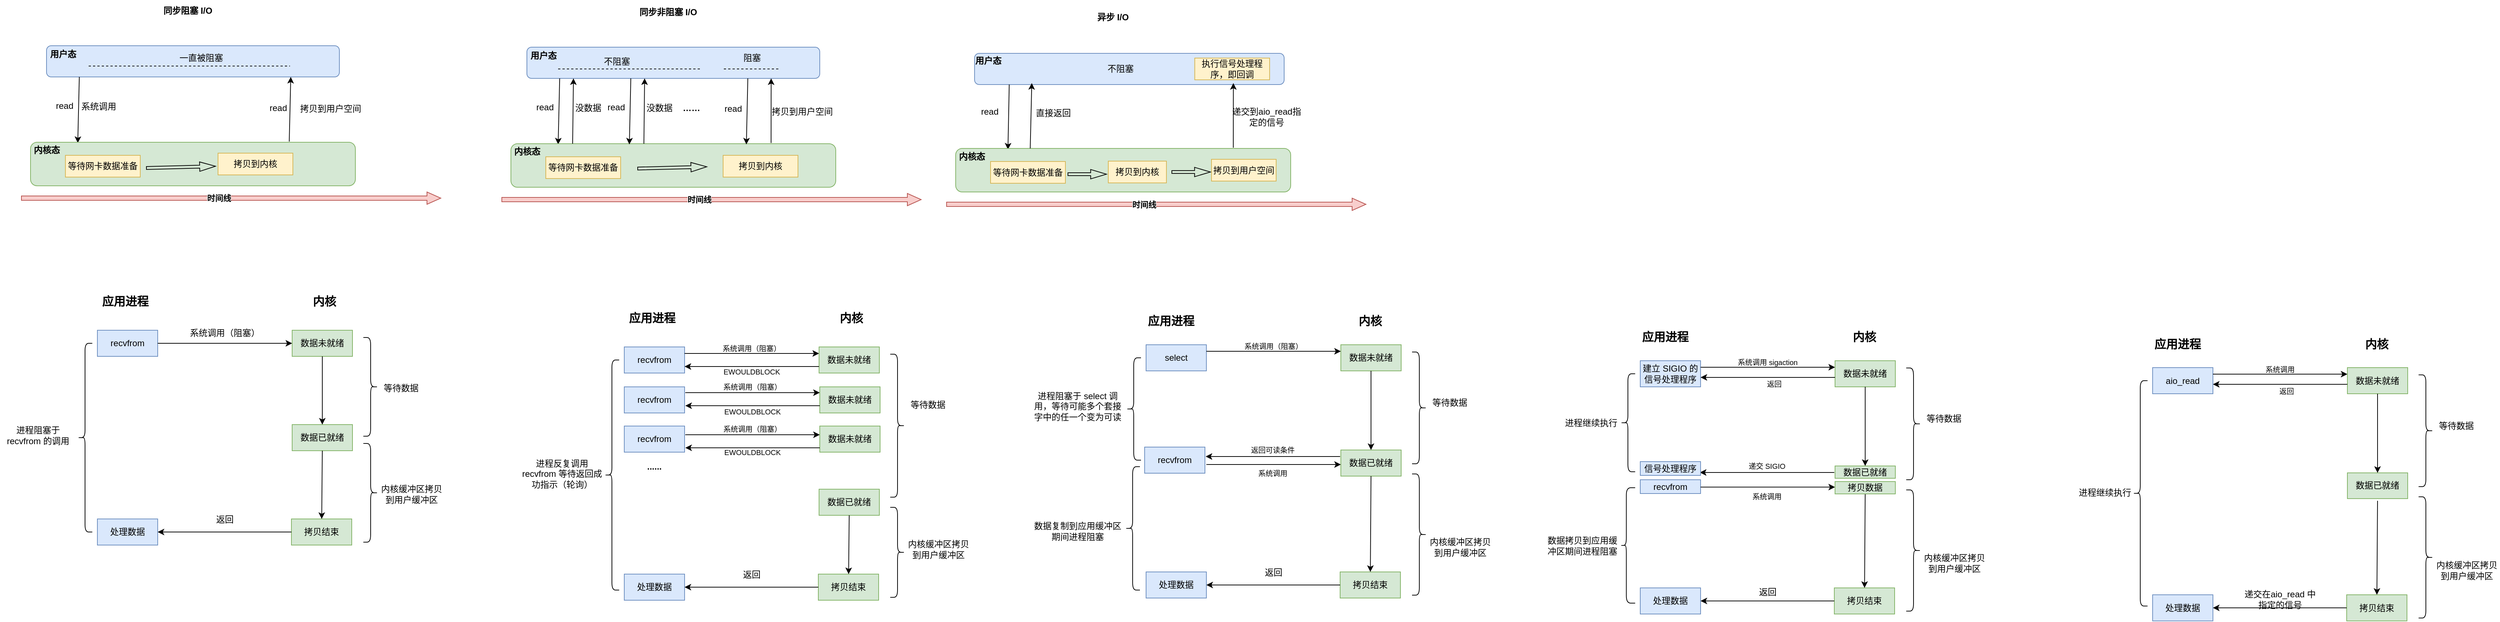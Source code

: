 <mxfile version="24.8.0">
  <diagram name="第 1 页" id="OZUKKnB7VEKPYYp7jGaH">
    <mxGraphModel dx="1195" dy="627" grid="0" gridSize="10" guides="1" tooltips="1" connect="1" arrows="1" fold="1" page="1" pageScale="1" pageWidth="500000" pageHeight="400000" math="0" shadow="0">
      <root>
        <mxCell id="0" />
        <mxCell id="1" parent="0" />
        <mxCell id="iHCsMBI7rGnUkdtqpjt5-3" value="" style="rounded=1;whiteSpace=wrap;html=1;fillColor=#dae8fc;strokeColor=#6c8ebf;" parent="1" vertex="1">
          <mxGeometry x="120" y="218" width="403" height="43" as="geometry" />
        </mxCell>
        <mxCell id="iHCsMBI7rGnUkdtqpjt5-2" value="同步阻塞 I/O" style="text;html=1;align=center;verticalAlign=middle;whiteSpace=wrap;rounded=0;fontStyle=1" parent="1" vertex="1">
          <mxGeometry x="254" y="155" width="121" height="30" as="geometry" />
        </mxCell>
        <mxCell id="iHCsMBI7rGnUkdtqpjt5-4" value="用户态" style="text;html=1;align=center;verticalAlign=middle;whiteSpace=wrap;rounded=0;fontStyle=1" parent="1" vertex="1">
          <mxGeometry x="112" y="218" width="62" height="24" as="geometry" />
        </mxCell>
        <mxCell id="iHCsMBI7rGnUkdtqpjt5-5" value="" style="endArrow=none;dashed=1;html=1;rounded=0;fontStyle=1" parent="1" edge="1">
          <mxGeometry width="50" height="50" relative="1" as="geometry">
            <mxPoint x="178" y="246" as="sourcePoint" />
            <mxPoint x="455" y="246" as="targetPoint" />
          </mxGeometry>
        </mxCell>
        <mxCell id="iHCsMBI7rGnUkdtqpjt5-6" value="一直被阻塞" style="text;html=1;align=center;verticalAlign=middle;whiteSpace=wrap;rounded=0;" parent="1" vertex="1">
          <mxGeometry x="291" y="220" width="84" height="30" as="geometry" />
        </mxCell>
        <mxCell id="iHCsMBI7rGnUkdtqpjt5-7" value="" style="endArrow=classic;html=1;rounded=0;exitX=0.112;exitY=1;exitDx=0;exitDy=0;exitPerimeter=0;" parent="1" source="iHCsMBI7rGnUkdtqpjt5-3" edge="1">
          <mxGeometry width="50" height="50" relative="1" as="geometry">
            <mxPoint x="152" y="392" as="sourcePoint" />
            <mxPoint x="163" y="352" as="targetPoint" />
          </mxGeometry>
        </mxCell>
        <mxCell id="iHCsMBI7rGnUkdtqpjt5-8" value="" style="rounded=1;whiteSpace=wrap;html=1;fillColor=#d5e8d4;strokeColor=#82b366;" parent="1" vertex="1">
          <mxGeometry x="98" y="351" width="447" height="60" as="geometry" />
        </mxCell>
        <mxCell id="iHCsMBI7rGnUkdtqpjt5-9" value="内核态" style="text;html=1;align=center;verticalAlign=middle;whiteSpace=wrap;rounded=0;fontStyle=1" parent="1" vertex="1">
          <mxGeometry x="98" y="347" width="45" height="30" as="geometry" />
        </mxCell>
        <mxCell id="iHCsMBI7rGnUkdtqpjt5-10" value="" style="endArrow=classic;html=1;rounded=0;entryX=0.834;entryY=1;entryDx=0;entryDy=0;entryPerimeter=0;" parent="1" target="iHCsMBI7rGnUkdtqpjt5-3" edge="1">
          <mxGeometry width="50" height="50" relative="1" as="geometry">
            <mxPoint x="454" y="350" as="sourcePoint" />
            <mxPoint x="173" y="362" as="targetPoint" />
          </mxGeometry>
        </mxCell>
        <mxCell id="iHCsMBI7rGnUkdtqpjt5-11" value="read" style="text;html=1;align=center;verticalAlign=middle;whiteSpace=wrap;rounded=0;" parent="1" vertex="1">
          <mxGeometry x="127" y="289" width="36" height="23" as="geometry" />
        </mxCell>
        <mxCell id="iHCsMBI7rGnUkdtqpjt5-12" value="系统调用" style="text;html=1;align=center;verticalAlign=middle;whiteSpace=wrap;rounded=0;" parent="1" vertex="1">
          <mxGeometry x="165" y="292" width="54" height="20" as="geometry" />
        </mxCell>
        <mxCell id="iHCsMBI7rGnUkdtqpjt5-13" style="edgeStyle=orthogonalEdgeStyle;rounded=0;orthogonalLoop=1;jettySize=auto;html=1;exitX=0.5;exitY=1;exitDx=0;exitDy=0;" parent="1" source="iHCsMBI7rGnUkdtqpjt5-12" target="iHCsMBI7rGnUkdtqpjt5-12" edge="1">
          <mxGeometry relative="1" as="geometry" />
        </mxCell>
        <mxCell id="iHCsMBI7rGnUkdtqpjt5-14" value="等待网卡数据准备" style="rounded=0;whiteSpace=wrap;html=1;fillColor=#fff2cc;strokeColor=#d6b656;" parent="1" vertex="1">
          <mxGeometry x="146" y="369" width="103" height="30" as="geometry" />
        </mxCell>
        <mxCell id="iHCsMBI7rGnUkdtqpjt5-15" value="拷贝到内核" style="rounded=0;whiteSpace=wrap;html=1;fillColor=#fff2cc;strokeColor=#d6b656;" parent="1" vertex="1">
          <mxGeometry x="356" y="366" width="103" height="30" as="geometry" />
        </mxCell>
        <mxCell id="iHCsMBI7rGnUkdtqpjt5-16" value="" style="shape=flexArrow;endArrow=classic;html=1;rounded=0;width=4;endSize=6.92;endWidth=8;" parent="1" edge="1">
          <mxGeometry width="50" height="50" relative="1" as="geometry">
            <mxPoint x="257" y="386.5" as="sourcePoint" />
            <mxPoint x="353" y="384" as="targetPoint" />
          </mxGeometry>
        </mxCell>
        <mxCell id="iHCsMBI7rGnUkdtqpjt5-17" value="read" style="text;html=1;align=center;verticalAlign=middle;whiteSpace=wrap;rounded=0;" parent="1" vertex="1">
          <mxGeometry x="421" y="292" width="36" height="23" as="geometry" />
        </mxCell>
        <mxCell id="iHCsMBI7rGnUkdtqpjt5-18" value="拷贝到用户空间" style="text;html=1;align=center;verticalAlign=middle;whiteSpace=wrap;rounded=0;" parent="1" vertex="1">
          <mxGeometry x="459" y="295" width="104" height="20" as="geometry" />
        </mxCell>
        <mxCell id="iHCsMBI7rGnUkdtqpjt5-19" value="" style="shape=flexArrow;endArrow=classic;html=1;rounded=0;width=6;endSize=6;endWidth=10;fillColor=#f8cecc;strokeColor=#b85450;" parent="1" edge="1">
          <mxGeometry width="50" height="50" relative="1" as="geometry">
            <mxPoint x="85" y="428" as="sourcePoint" />
            <mxPoint x="663" y="428" as="targetPoint" />
          </mxGeometry>
        </mxCell>
        <mxCell id="iHCsMBI7rGnUkdtqpjt5-21" value="时间线" style="edgeLabel;html=1;align=center;verticalAlign=middle;resizable=0;points=[];fontStyle=1" parent="iHCsMBI7rGnUkdtqpjt5-19" vertex="1" connectable="0">
          <mxGeometry x="-0.059" relative="1" as="geometry">
            <mxPoint as="offset" />
          </mxGeometry>
        </mxCell>
        <mxCell id="iHCsMBI7rGnUkdtqpjt5-22" value="" style="rounded=1;whiteSpace=wrap;html=1;fillColor=#dae8fc;strokeColor=#6c8ebf;" parent="1" vertex="1">
          <mxGeometry x="781" y="220" width="403" height="43" as="geometry" />
        </mxCell>
        <mxCell id="iHCsMBI7rGnUkdtqpjt5-23" value="同步非阻塞 I/O" style="text;html=1;align=center;verticalAlign=middle;whiteSpace=wrap;rounded=0;fontStyle=1" parent="1" vertex="1">
          <mxGeometry x="915" y="157" width="121" height="30" as="geometry" />
        </mxCell>
        <mxCell id="iHCsMBI7rGnUkdtqpjt5-24" value="用户态" style="text;html=1;align=center;verticalAlign=middle;whiteSpace=wrap;rounded=0;fontStyle=1" parent="1" vertex="1">
          <mxGeometry x="773" y="220" width="62" height="24" as="geometry" />
        </mxCell>
        <mxCell id="iHCsMBI7rGnUkdtqpjt5-25" value="" style="endArrow=none;dashed=1;html=1;rounded=0;fontStyle=1" parent="1" edge="1">
          <mxGeometry width="50" height="50" relative="1" as="geometry">
            <mxPoint x="824" y="250" as="sourcePoint" />
            <mxPoint x="1020" y="250" as="targetPoint" />
          </mxGeometry>
        </mxCell>
        <mxCell id="iHCsMBI7rGnUkdtqpjt5-26" value="不阻塞" style="text;html=1;align=center;verticalAlign=middle;whiteSpace=wrap;rounded=0;" parent="1" vertex="1">
          <mxGeometry x="863" y="224.5" width="84" height="30" as="geometry" />
        </mxCell>
        <mxCell id="iHCsMBI7rGnUkdtqpjt5-27" value="" style="endArrow=classic;html=1;rounded=0;exitX=0.112;exitY=1;exitDx=0;exitDy=0;exitPerimeter=0;" parent="1" source="iHCsMBI7rGnUkdtqpjt5-22" edge="1">
          <mxGeometry width="50" height="50" relative="1" as="geometry">
            <mxPoint x="813" y="394" as="sourcePoint" />
            <mxPoint x="824" y="354" as="targetPoint" />
          </mxGeometry>
        </mxCell>
        <mxCell id="iHCsMBI7rGnUkdtqpjt5-28" value="" style="rounded=1;whiteSpace=wrap;html=1;fillColor=#d5e8d4;strokeColor=#82b366;" parent="1" vertex="1">
          <mxGeometry x="759" y="353" width="447" height="60" as="geometry" />
        </mxCell>
        <mxCell id="iHCsMBI7rGnUkdtqpjt5-29" value="内核态" style="text;html=1;align=center;verticalAlign=middle;whiteSpace=wrap;rounded=0;fontStyle=1" parent="1" vertex="1">
          <mxGeometry x="759" y="349" width="45" height="30" as="geometry" />
        </mxCell>
        <mxCell id="iHCsMBI7rGnUkdtqpjt5-30" value="" style="endArrow=classic;html=1;rounded=0;entryX=0.834;entryY=1;entryDx=0;entryDy=0;entryPerimeter=0;" parent="1" target="iHCsMBI7rGnUkdtqpjt5-22" edge="1">
          <mxGeometry width="50" height="50" relative="1" as="geometry">
            <mxPoint x="1117" y="352" as="sourcePoint" />
            <mxPoint x="834" y="364" as="targetPoint" />
          </mxGeometry>
        </mxCell>
        <mxCell id="iHCsMBI7rGnUkdtqpjt5-31" value="read" style="text;html=1;align=center;verticalAlign=middle;whiteSpace=wrap;rounded=0;" parent="1" vertex="1">
          <mxGeometry x="788" y="291" width="36" height="23" as="geometry" />
        </mxCell>
        <mxCell id="iHCsMBI7rGnUkdtqpjt5-33" style="edgeStyle=orthogonalEdgeStyle;rounded=0;orthogonalLoop=1;jettySize=auto;html=1;exitX=0.5;exitY=1;exitDx=0;exitDy=0;" parent="1" edge="1">
          <mxGeometry relative="1" as="geometry">
            <mxPoint x="853" y="314" as="sourcePoint" />
            <mxPoint x="853" y="314" as="targetPoint" />
          </mxGeometry>
        </mxCell>
        <mxCell id="iHCsMBI7rGnUkdtqpjt5-34" value="等待网卡数据准备" style="rounded=0;whiteSpace=wrap;html=1;fillColor=#fff2cc;strokeColor=#d6b656;" parent="1" vertex="1">
          <mxGeometry x="807" y="371" width="103" height="30" as="geometry" />
        </mxCell>
        <mxCell id="iHCsMBI7rGnUkdtqpjt5-35" value="拷贝到内核" style="rounded=0;whiteSpace=wrap;html=1;fillColor=#fff2cc;strokeColor=#d6b656;" parent="1" vertex="1">
          <mxGeometry x="1051" y="369" width="103" height="30" as="geometry" />
        </mxCell>
        <mxCell id="iHCsMBI7rGnUkdtqpjt5-36" value="" style="shape=flexArrow;endArrow=classic;html=1;rounded=0;width=4;endSize=6.92;endWidth=8;" parent="1" edge="1">
          <mxGeometry width="50" height="50" relative="1" as="geometry">
            <mxPoint x="933" y="387.25" as="sourcePoint" />
            <mxPoint x="1029" y="384.75" as="targetPoint" />
          </mxGeometry>
        </mxCell>
        <mxCell id="iHCsMBI7rGnUkdtqpjt5-37" value="read" style="text;html=1;align=center;verticalAlign=middle;whiteSpace=wrap;rounded=0;" parent="1" vertex="1">
          <mxGeometry x="1047" y="293.5" width="36" height="23" as="geometry" />
        </mxCell>
        <mxCell id="iHCsMBI7rGnUkdtqpjt5-38" value="拷贝到用户空间" style="text;html=1;align=center;verticalAlign=middle;whiteSpace=wrap;rounded=0;" parent="1" vertex="1">
          <mxGeometry x="1108" y="299" width="104" height="20" as="geometry" />
        </mxCell>
        <mxCell id="iHCsMBI7rGnUkdtqpjt5-39" value="" style="shape=flexArrow;endArrow=classic;html=1;rounded=0;width=6;endSize=6;endWidth=10;fillColor=#f8cecc;strokeColor=#b85450;" parent="1" edge="1">
          <mxGeometry width="50" height="50" relative="1" as="geometry">
            <mxPoint x="746" y="430" as="sourcePoint" />
            <mxPoint x="1324" y="430" as="targetPoint" />
          </mxGeometry>
        </mxCell>
        <mxCell id="iHCsMBI7rGnUkdtqpjt5-40" value="时间线" style="edgeLabel;html=1;align=center;verticalAlign=middle;resizable=0;points=[];fontStyle=1" parent="iHCsMBI7rGnUkdtqpjt5-39" vertex="1" connectable="0">
          <mxGeometry x="-0.059" relative="1" as="geometry">
            <mxPoint as="offset" />
          </mxGeometry>
        </mxCell>
        <mxCell id="iHCsMBI7rGnUkdtqpjt5-41" value="" style="endArrow=none;dashed=1;html=1;rounded=0;fontStyle=1" parent="1" edge="1">
          <mxGeometry width="50" height="50" relative="1" as="geometry">
            <mxPoint x="1052" y="250" as="sourcePoint" />
            <mxPoint x="1129" y="250" as="targetPoint" />
          </mxGeometry>
        </mxCell>
        <mxCell id="iHCsMBI7rGnUkdtqpjt5-42" value="阻塞" style="text;html=1;align=center;verticalAlign=middle;whiteSpace=wrap;rounded=0;" parent="1" vertex="1">
          <mxGeometry x="1055" y="224.5" width="72" height="21" as="geometry" />
        </mxCell>
        <mxCell id="iHCsMBI7rGnUkdtqpjt5-43" value="" style="endArrow=classic;html=1;rounded=0;exitX=0.19;exitY=0;exitDx=0;exitDy=0;exitPerimeter=0;entryX=0.159;entryY=1;entryDx=0;entryDy=0;entryPerimeter=0;" parent="1" source="iHCsMBI7rGnUkdtqpjt5-28" target="iHCsMBI7rGnUkdtqpjt5-22" edge="1">
          <mxGeometry width="50" height="50" relative="1" as="geometry">
            <mxPoint x="836" y="273" as="sourcePoint" />
            <mxPoint x="834" y="364" as="targetPoint" />
          </mxGeometry>
        </mxCell>
        <mxCell id="iHCsMBI7rGnUkdtqpjt5-44" value="没数据" style="text;html=1;align=center;verticalAlign=middle;whiteSpace=wrap;rounded=0;" parent="1" vertex="1">
          <mxGeometry x="840.5" y="292" width="48.5" height="23" as="geometry" />
        </mxCell>
        <mxCell id="iHCsMBI7rGnUkdtqpjt5-45" value="" style="endArrow=classic;html=1;rounded=0;exitX=0.112;exitY=1;exitDx=0;exitDy=0;exitPerimeter=0;" parent="1" edge="1">
          <mxGeometry width="50" height="50" relative="1" as="geometry">
            <mxPoint x="924" y="263" as="sourcePoint" />
            <mxPoint x="922" y="354" as="targetPoint" />
          </mxGeometry>
        </mxCell>
        <mxCell id="iHCsMBI7rGnUkdtqpjt5-46" value="read" style="text;html=1;align=center;verticalAlign=middle;whiteSpace=wrap;rounded=0;" parent="1" vertex="1">
          <mxGeometry x="886" y="291" width="36" height="23" as="geometry" />
        </mxCell>
        <mxCell id="iHCsMBI7rGnUkdtqpjt5-47" value="" style="endArrow=classic;html=1;rounded=0;exitX=0.19;exitY=0;exitDx=0;exitDy=0;exitPerimeter=0;entryX=0.159;entryY=1;entryDx=0;entryDy=0;entryPerimeter=0;" parent="1" edge="1">
          <mxGeometry width="50" height="50" relative="1" as="geometry">
            <mxPoint x="942" y="353" as="sourcePoint" />
            <mxPoint x="943" y="263" as="targetPoint" />
          </mxGeometry>
        </mxCell>
        <mxCell id="iHCsMBI7rGnUkdtqpjt5-48" value="没数据" style="text;html=1;align=center;verticalAlign=middle;whiteSpace=wrap;rounded=0;" parent="1" vertex="1">
          <mxGeometry x="938.5" y="292" width="48.5" height="23" as="geometry" />
        </mxCell>
        <mxCell id="iHCsMBI7rGnUkdtqpjt5-49" value="……" style="text;html=1;align=center;verticalAlign=middle;whiteSpace=wrap;rounded=0;fontStyle=1" parent="1" vertex="1">
          <mxGeometry x="983" y="292" width="48.5" height="23" as="geometry" />
        </mxCell>
        <mxCell id="iHCsMBI7rGnUkdtqpjt5-50" value="" style="endArrow=classic;html=1;rounded=0;exitX=0.112;exitY=1;exitDx=0;exitDy=0;exitPerimeter=0;" parent="1" edge="1">
          <mxGeometry width="50" height="50" relative="1" as="geometry">
            <mxPoint x="1085" y="263" as="sourcePoint" />
            <mxPoint x="1083" y="354" as="targetPoint" />
          </mxGeometry>
        </mxCell>
        <mxCell id="iHCsMBI7rGnUkdtqpjt5-51" value="" style="rounded=1;whiteSpace=wrap;html=1;fillColor=#dae8fc;strokeColor=#6c8ebf;" parent="1" vertex="1">
          <mxGeometry x="1397" y="228.5" width="426" height="43" as="geometry" />
        </mxCell>
        <mxCell id="iHCsMBI7rGnUkdtqpjt5-52" value="异步 I/O" style="text;html=1;align=center;verticalAlign=middle;whiteSpace=wrap;rounded=0;fontStyle=1" parent="1" vertex="1">
          <mxGeometry x="1527" y="163.5" width="121" height="30" as="geometry" />
        </mxCell>
        <mxCell id="iHCsMBI7rGnUkdtqpjt5-53" value="用户态" style="text;html=1;align=center;verticalAlign=middle;whiteSpace=wrap;rounded=0;fontStyle=1" parent="1" vertex="1">
          <mxGeometry x="1385" y="226.5" width="62" height="24" as="geometry" />
        </mxCell>
        <mxCell id="iHCsMBI7rGnUkdtqpjt5-55" value="不阻塞" style="text;html=1;align=center;verticalAlign=middle;whiteSpace=wrap;rounded=0;" parent="1" vertex="1">
          <mxGeometry x="1556" y="235" width="84" height="30" as="geometry" />
        </mxCell>
        <mxCell id="iHCsMBI7rGnUkdtqpjt5-56" value="" style="endArrow=classic;html=1;rounded=0;exitX=0.112;exitY=1;exitDx=0;exitDy=0;exitPerimeter=0;entryX=0.156;entryY=0.025;entryDx=0;entryDy=0;entryPerimeter=0;" parent="1" source="iHCsMBI7rGnUkdtqpjt5-51" target="iHCsMBI7rGnUkdtqpjt5-57" edge="1">
          <mxGeometry width="50" height="50" relative="1" as="geometry">
            <mxPoint x="1425" y="400.5" as="sourcePoint" />
            <mxPoint x="1441" y="356" as="targetPoint" />
          </mxGeometry>
        </mxCell>
        <mxCell id="iHCsMBI7rGnUkdtqpjt5-57" value="" style="rounded=1;whiteSpace=wrap;html=1;fillColor=#d5e8d4;strokeColor=#82b366;" parent="1" vertex="1">
          <mxGeometry x="1371" y="359.5" width="461" height="60" as="geometry" />
        </mxCell>
        <mxCell id="iHCsMBI7rGnUkdtqpjt5-58" value="内核态" style="text;html=1;align=center;verticalAlign=middle;whiteSpace=wrap;rounded=0;fontStyle=1" parent="1" vertex="1">
          <mxGeometry x="1371" y="355.5" width="45" height="30" as="geometry" />
        </mxCell>
        <mxCell id="iHCsMBI7rGnUkdtqpjt5-59" value="" style="endArrow=classic;html=1;rounded=0;entryX=0.834;entryY=1;entryDx=0;entryDy=0;entryPerimeter=0;" parent="1" edge="1">
          <mxGeometry width="50" height="50" relative="1" as="geometry">
            <mxPoint x="1753" y="358.5" as="sourcePoint" />
            <mxPoint x="1753.102" y="269.5" as="targetPoint" />
          </mxGeometry>
        </mxCell>
        <mxCell id="iHCsMBI7rGnUkdtqpjt5-60" value="read" style="text;html=1;align=center;verticalAlign=middle;whiteSpace=wrap;rounded=0;" parent="1" vertex="1">
          <mxGeometry x="1400" y="297.5" width="36" height="23" as="geometry" />
        </mxCell>
        <mxCell id="iHCsMBI7rGnUkdtqpjt5-61" style="edgeStyle=orthogonalEdgeStyle;rounded=0;orthogonalLoop=1;jettySize=auto;html=1;exitX=0.5;exitY=1;exitDx=0;exitDy=0;" parent="1" edge="1">
          <mxGeometry relative="1" as="geometry">
            <mxPoint x="1465" y="320.5" as="sourcePoint" />
            <mxPoint x="1465" y="320.5" as="targetPoint" />
          </mxGeometry>
        </mxCell>
        <mxCell id="iHCsMBI7rGnUkdtqpjt5-62" value="等待网卡数据准备" style="rounded=0;whiteSpace=wrap;html=1;fillColor=#fff2cc;strokeColor=#d6b656;" parent="1" vertex="1">
          <mxGeometry x="1419" y="377.5" width="103" height="30" as="geometry" />
        </mxCell>
        <mxCell id="iHCsMBI7rGnUkdtqpjt5-63" value="拷贝到内核" style="rounded=0;whiteSpace=wrap;html=1;fillColor=#fff2cc;strokeColor=#d6b656;" parent="1" vertex="1">
          <mxGeometry x="1581" y="377" width="80" height="30" as="geometry" />
        </mxCell>
        <mxCell id="iHCsMBI7rGnUkdtqpjt5-64" value="" style="shape=flexArrow;endArrow=classic;html=1;rounded=0;width=4;endSize=6.92;endWidth=8;" parent="1" edge="1">
          <mxGeometry width="50" height="50" relative="1" as="geometry">
            <mxPoint x="1525" y="395" as="sourcePoint" />
            <mxPoint x="1579" y="395" as="targetPoint" />
          </mxGeometry>
        </mxCell>
        <mxCell id="iHCsMBI7rGnUkdtqpjt5-66" value="递交到aio_read指定的信号" style="text;html=1;align=center;verticalAlign=middle;whiteSpace=wrap;rounded=0;" parent="1" vertex="1">
          <mxGeometry x="1747" y="305.5" width="104" height="20" as="geometry" />
        </mxCell>
        <mxCell id="iHCsMBI7rGnUkdtqpjt5-67" value="" style="shape=flexArrow;endArrow=classic;html=1;rounded=0;width=6;endSize=6;endWidth=10;fillColor=#f8cecc;strokeColor=#b85450;" parent="1" edge="1">
          <mxGeometry width="50" height="50" relative="1" as="geometry">
            <mxPoint x="1358" y="436.5" as="sourcePoint" />
            <mxPoint x="1936" y="436.5" as="targetPoint" />
          </mxGeometry>
        </mxCell>
        <mxCell id="iHCsMBI7rGnUkdtqpjt5-68" value="时间线" style="edgeLabel;html=1;align=center;verticalAlign=middle;resizable=0;points=[];fontStyle=1" parent="iHCsMBI7rGnUkdtqpjt5-67" vertex="1" connectable="0">
          <mxGeometry x="-0.059" relative="1" as="geometry">
            <mxPoint as="offset" />
          </mxGeometry>
        </mxCell>
        <mxCell id="iHCsMBI7rGnUkdtqpjt5-71" value="" style="endArrow=classic;html=1;rounded=0;exitX=0.19;exitY=0;exitDx=0;exitDy=0;exitPerimeter=0;entryX=0.159;entryY=1;entryDx=0;entryDy=0;entryPerimeter=0;" parent="1" edge="1">
          <mxGeometry width="50" height="50" relative="1" as="geometry">
            <mxPoint x="1473.59" y="359.5" as="sourcePoint" />
            <mxPoint x="1475.734" y="269.5" as="targetPoint" />
          </mxGeometry>
        </mxCell>
        <mxCell id="iHCsMBI7rGnUkdtqpjt5-72" value="直接返回" style="text;html=1;align=center;verticalAlign=middle;whiteSpace=wrap;rounded=0;" parent="1" vertex="1">
          <mxGeometry x="1476" y="299" width="58.5" height="23" as="geometry" />
        </mxCell>
        <mxCell id="iHCsMBI7rGnUkdtqpjt5-79" value="拷贝到用户空间" style="rounded=0;whiteSpace=wrap;html=1;fillColor=#fff2cc;strokeColor=#d6b656;" parent="1" vertex="1">
          <mxGeometry x="1723" y="374.5" width="89" height="30" as="geometry" />
        </mxCell>
        <mxCell id="iHCsMBI7rGnUkdtqpjt5-80" value="" style="shape=flexArrow;endArrow=classic;html=1;rounded=0;width=4;endSize=6.92;endWidth=8;" parent="1" edge="1">
          <mxGeometry width="50" height="50" relative="1" as="geometry">
            <mxPoint x="1668" y="392" as="sourcePoint" />
            <mxPoint x="1722" y="392" as="targetPoint" />
          </mxGeometry>
        </mxCell>
        <mxCell id="iHCsMBI7rGnUkdtqpjt5-81" value="执行信号处理程序，即回调" style="rounded=0;whiteSpace=wrap;html=1;fillColor=#fff2cc;strokeColor=#d6b656;" parent="1" vertex="1">
          <mxGeometry x="1700" y="235" width="103" height="30" as="geometry" />
        </mxCell>
        <mxCell id="_ADvZr4oRqNUSHqYQ1tH-1" value="recvfrom" style="rounded=0;whiteSpace=wrap;html=1;fillColor=#dae8fc;strokeColor=#6c8ebf;" vertex="1" parent="1">
          <mxGeometry x="190" y="610" width="83" height="36" as="geometry" />
        </mxCell>
        <mxCell id="_ADvZr4oRqNUSHqYQ1tH-2" value="数据未就绪" style="rounded=0;whiteSpace=wrap;html=1;fillColor=#d5e8d4;strokeColor=#82b366;" vertex="1" parent="1">
          <mxGeometry x="458" y="610" width="83" height="36" as="geometry" />
        </mxCell>
        <mxCell id="_ADvZr4oRqNUSHqYQ1tH-3" value="数据已就绪" style="rounded=0;whiteSpace=wrap;html=1;fillColor=#d5e8d4;strokeColor=#82b366;" vertex="1" parent="1">
          <mxGeometry x="458" y="740" width="83" height="36" as="geometry" />
        </mxCell>
        <mxCell id="_ADvZr4oRqNUSHqYQ1tH-4" value="拷贝结束" style="rounded=0;whiteSpace=wrap;html=1;fillColor=#d5e8d4;strokeColor=#82b366;" vertex="1" parent="1">
          <mxGeometry x="457" y="870" width="83" height="36" as="geometry" />
        </mxCell>
        <mxCell id="_ADvZr4oRqNUSHqYQ1tH-5" value="处理数据" style="rounded=0;whiteSpace=wrap;html=1;fillColor=#dae8fc;strokeColor=#6c8ebf;" vertex="1" parent="1">
          <mxGeometry x="190" y="870" width="83" height="36" as="geometry" />
        </mxCell>
        <mxCell id="_ADvZr4oRqNUSHqYQ1tH-6" value="" style="shape=curlyBracket;whiteSpace=wrap;html=1;rounded=1;flipH=1;labelPosition=right;verticalLabelPosition=middle;align=left;verticalAlign=middle;" vertex="1" parent="1">
          <mxGeometry x="556" y="620" width="20" height="136" as="geometry" />
        </mxCell>
        <mxCell id="_ADvZr4oRqNUSHqYQ1tH-7" value="等待数据" style="text;html=1;align=center;verticalAlign=middle;whiteSpace=wrap;rounded=0;" vertex="1" parent="1">
          <mxGeometry x="578" y="675" width="60" height="30" as="geometry" />
        </mxCell>
        <mxCell id="_ADvZr4oRqNUSHqYQ1tH-8" value="应用进程" style="text;strokeColor=none;fillColor=none;html=1;fontSize=16;fontStyle=1;verticalAlign=middle;align=center;" vertex="1" parent="1">
          <mxGeometry x="176" y="550" width="104" height="40" as="geometry" />
        </mxCell>
        <mxCell id="_ADvZr4oRqNUSHqYQ1tH-9" value="内核" style="text;strokeColor=none;fillColor=none;html=1;fontSize=16;fontStyle=1;verticalAlign=middle;align=center;" vertex="1" parent="1">
          <mxGeometry x="450" y="550" width="104" height="40" as="geometry" />
        </mxCell>
        <mxCell id="_ADvZr4oRqNUSHqYQ1tH-10" value="" style="endArrow=classic;html=1;rounded=0;exitX=1;exitY=0.5;exitDx=0;exitDy=0;entryX=0;entryY=0.5;entryDx=0;entryDy=0;" edge="1" parent="1" source="_ADvZr4oRqNUSHqYQ1tH-1" target="_ADvZr4oRqNUSHqYQ1tH-2">
          <mxGeometry width="50" height="50" relative="1" as="geometry">
            <mxPoint x="665" y="712" as="sourcePoint" />
            <mxPoint x="715" y="662" as="targetPoint" />
          </mxGeometry>
        </mxCell>
        <mxCell id="_ADvZr4oRqNUSHqYQ1tH-11" value="系统调用（阻塞）" style="text;html=1;align=center;verticalAlign=middle;whiteSpace=wrap;rounded=0;" vertex="1" parent="1">
          <mxGeometry x="313" y="599" width="105" height="30" as="geometry" />
        </mxCell>
        <mxCell id="_ADvZr4oRqNUSHqYQ1tH-12" value="" style="endArrow=classic;html=1;rounded=0;exitX=0;exitY=0.5;exitDx=0;exitDy=0;entryX=1;entryY=0.5;entryDx=0;entryDy=0;" edge="1" parent="1" source="_ADvZr4oRqNUSHqYQ1tH-4" target="_ADvZr4oRqNUSHqYQ1tH-5">
          <mxGeometry width="50" height="50" relative="1" as="geometry">
            <mxPoint x="283" y="638" as="sourcePoint" />
            <mxPoint x="468" y="638" as="targetPoint" />
          </mxGeometry>
        </mxCell>
        <mxCell id="_ADvZr4oRqNUSHqYQ1tH-13" value="返回" style="text;html=1;align=center;verticalAlign=middle;whiteSpace=wrap;rounded=0;" vertex="1" parent="1">
          <mxGeometry x="313" y="856" width="105" height="30" as="geometry" />
        </mxCell>
        <mxCell id="_ADvZr4oRqNUSHqYQ1tH-14" value="" style="shape=curlyBracket;whiteSpace=wrap;html=1;rounded=1;flipH=1;labelPosition=right;verticalLabelPosition=middle;align=left;verticalAlign=middle;" vertex="1" parent="1">
          <mxGeometry x="556" y="766" width="20" height="136" as="geometry" />
        </mxCell>
        <mxCell id="_ADvZr4oRqNUSHqYQ1tH-15" value="内核缓冲区拷贝到用户缓冲区" style="text;html=1;align=center;verticalAlign=middle;whiteSpace=wrap;rounded=0;" vertex="1" parent="1">
          <mxGeometry x="578" y="821" width="89" height="30" as="geometry" />
        </mxCell>
        <mxCell id="_ADvZr4oRqNUSHqYQ1tH-16" value="" style="shape=curlyBracket;whiteSpace=wrap;html=1;rounded=1;labelPosition=left;verticalLabelPosition=middle;align=right;verticalAlign=middle;" vertex="1" parent="1">
          <mxGeometry x="163" y="628" width="20" height="260" as="geometry" />
        </mxCell>
        <mxCell id="_ADvZr4oRqNUSHqYQ1tH-17" value="进程阻塞于&lt;div&gt;recvfrom 的调用&lt;/div&gt;" style="text;html=1;align=center;verticalAlign=middle;whiteSpace=wrap;rounded=0;" vertex="1" parent="1">
          <mxGeometry x="56" y="740" width="105" height="30" as="geometry" />
        </mxCell>
        <mxCell id="_ADvZr4oRqNUSHqYQ1tH-18" value="" style="endArrow=classic;html=1;rounded=0;exitX=0.5;exitY=1;exitDx=0;exitDy=0;" edge="1" parent="1" source="_ADvZr4oRqNUSHqYQ1tH-2" target="_ADvZr4oRqNUSHqYQ1tH-3">
          <mxGeometry width="50" height="50" relative="1" as="geometry">
            <mxPoint x="467" y="898" as="sourcePoint" />
            <mxPoint x="283" y="898" as="targetPoint" />
          </mxGeometry>
        </mxCell>
        <mxCell id="_ADvZr4oRqNUSHqYQ1tH-19" value="" style="endArrow=classic;html=1;rounded=0;exitX=0.5;exitY=1;exitDx=0;exitDy=0;" edge="1" parent="1" source="_ADvZr4oRqNUSHqYQ1tH-3" target="_ADvZr4oRqNUSHqYQ1tH-4">
          <mxGeometry width="50" height="50" relative="1" as="geometry">
            <mxPoint x="499" y="783" as="sourcePoint" />
            <mxPoint x="510" y="750" as="targetPoint" />
          </mxGeometry>
        </mxCell>
        <mxCell id="_ADvZr4oRqNUSHqYQ1tH-20" value="recvfrom" style="rounded=0;whiteSpace=wrap;html=1;fillColor=#dae8fc;strokeColor=#6c8ebf;" vertex="1" parent="1">
          <mxGeometry x="915" y="633" width="83" height="36" as="geometry" />
        </mxCell>
        <mxCell id="_ADvZr4oRqNUSHqYQ1tH-21" value="数据未就绪" style="rounded=0;whiteSpace=wrap;html=1;fillColor=#d5e8d4;strokeColor=#82b366;" vertex="1" parent="1">
          <mxGeometry x="1183" y="633" width="83" height="36" as="geometry" />
        </mxCell>
        <mxCell id="_ADvZr4oRqNUSHqYQ1tH-22" value="数据已就绪" style="rounded=0;whiteSpace=wrap;html=1;fillColor=#d5e8d4;strokeColor=#82b366;" vertex="1" parent="1">
          <mxGeometry x="1183" y="829" width="83" height="36" as="geometry" />
        </mxCell>
        <mxCell id="_ADvZr4oRqNUSHqYQ1tH-23" value="拷贝结束" style="rounded=0;whiteSpace=wrap;html=1;fillColor=#d5e8d4;strokeColor=#82b366;" vertex="1" parent="1">
          <mxGeometry x="1182" y="946" width="83" height="36" as="geometry" />
        </mxCell>
        <mxCell id="_ADvZr4oRqNUSHqYQ1tH-24" value="处理数据" style="rounded=0;whiteSpace=wrap;html=1;fillColor=#dae8fc;strokeColor=#6c8ebf;" vertex="1" parent="1">
          <mxGeometry x="915" y="946" width="83" height="36" as="geometry" />
        </mxCell>
        <mxCell id="_ADvZr4oRqNUSHqYQ1tH-25" value="" style="shape=curlyBracket;whiteSpace=wrap;html=1;rounded=1;flipH=1;labelPosition=right;verticalLabelPosition=middle;align=left;verticalAlign=middle;" vertex="1" parent="1">
          <mxGeometry x="1281" y="643" width="20" height="197" as="geometry" />
        </mxCell>
        <mxCell id="_ADvZr4oRqNUSHqYQ1tH-26" value="等待数据" style="text;html=1;align=center;verticalAlign=middle;whiteSpace=wrap;rounded=0;" vertex="1" parent="1">
          <mxGeometry x="1303" y="698" width="60" height="30" as="geometry" />
        </mxCell>
        <mxCell id="_ADvZr4oRqNUSHqYQ1tH-27" value="应用进程" style="text;strokeColor=none;fillColor=none;html=1;fontSize=16;fontStyle=1;verticalAlign=middle;align=center;" vertex="1" parent="1">
          <mxGeometry x="901" y="573" width="104" height="40" as="geometry" />
        </mxCell>
        <mxCell id="_ADvZr4oRqNUSHqYQ1tH-28" value="内核" style="text;strokeColor=none;fillColor=none;html=1;fontSize=16;fontStyle=1;verticalAlign=middle;align=center;" vertex="1" parent="1">
          <mxGeometry x="1175" y="573" width="104" height="40" as="geometry" />
        </mxCell>
        <mxCell id="_ADvZr4oRqNUSHqYQ1tH-29" value="" style="endArrow=classic;html=1;rounded=0;exitX=1;exitY=0.5;exitDx=0;exitDy=0;entryX=0;entryY=0.5;entryDx=0;entryDy=0;" edge="1" parent="1">
          <mxGeometry width="50" height="50" relative="1" as="geometry">
            <mxPoint x="998" y="642" as="sourcePoint" />
            <mxPoint x="1183" y="642" as="targetPoint" />
          </mxGeometry>
        </mxCell>
        <mxCell id="_ADvZr4oRqNUSHqYQ1tH-30" value="系统调用（阻塞）" style="text;html=1;align=center;verticalAlign=middle;whiteSpace=wrap;rounded=0;fontSize=10;" vertex="1" parent="1">
          <mxGeometry x="1038" y="624" width="105" height="22" as="geometry" />
        </mxCell>
        <mxCell id="_ADvZr4oRqNUSHqYQ1tH-31" value="" style="endArrow=classic;html=1;rounded=0;exitX=0;exitY=0.5;exitDx=0;exitDy=0;entryX=1;entryY=0.5;entryDx=0;entryDy=0;" edge="1" parent="1" source="_ADvZr4oRqNUSHqYQ1tH-23" target="_ADvZr4oRqNUSHqYQ1tH-24">
          <mxGeometry width="50" height="50" relative="1" as="geometry">
            <mxPoint x="1008" y="714" as="sourcePoint" />
            <mxPoint x="1193" y="714" as="targetPoint" />
          </mxGeometry>
        </mxCell>
        <mxCell id="_ADvZr4oRqNUSHqYQ1tH-32" value="返回" style="text;html=1;align=center;verticalAlign=middle;whiteSpace=wrap;rounded=0;" vertex="1" parent="1">
          <mxGeometry x="1038" y="932" width="105" height="30" as="geometry" />
        </mxCell>
        <mxCell id="_ADvZr4oRqNUSHqYQ1tH-33" value="" style="shape=curlyBracket;whiteSpace=wrap;html=1;rounded=1;flipH=1;labelPosition=right;verticalLabelPosition=middle;align=left;verticalAlign=middle;" vertex="1" parent="1">
          <mxGeometry x="1281" y="854" width="20" height="124" as="geometry" />
        </mxCell>
        <mxCell id="_ADvZr4oRqNUSHqYQ1tH-34" value="内核缓冲区拷贝到用户缓冲区" style="text;html=1;align=center;verticalAlign=middle;whiteSpace=wrap;rounded=0;" vertex="1" parent="1">
          <mxGeometry x="1303" y="897" width="89" height="30" as="geometry" />
        </mxCell>
        <mxCell id="_ADvZr4oRqNUSHqYQ1tH-35" value="" style="shape=curlyBracket;whiteSpace=wrap;html=1;rounded=1;labelPosition=left;verticalLabelPosition=middle;align=right;verticalAlign=middle;" vertex="1" parent="1">
          <mxGeometry x="888" y="651" width="20" height="317" as="geometry" />
        </mxCell>
        <mxCell id="_ADvZr4oRqNUSHqYQ1tH-36" value="进程反复调用&lt;div&gt;recvfrom 等待返回成功指示（轮询）&lt;/div&gt;" style="text;html=1;align=center;verticalAlign=middle;whiteSpace=wrap;rounded=0;" vertex="1" parent="1">
          <mxGeometry x="773" y="793" width="113" height="30" as="geometry" />
        </mxCell>
        <mxCell id="_ADvZr4oRqNUSHqYQ1tH-38" value="" style="endArrow=classic;html=1;rounded=0;exitX=0.5;exitY=1;exitDx=0;exitDy=0;" edge="1" parent="1" source="_ADvZr4oRqNUSHqYQ1tH-22" target="_ADvZr4oRqNUSHqYQ1tH-23">
          <mxGeometry width="50" height="50" relative="1" as="geometry">
            <mxPoint x="1224" y="859" as="sourcePoint" />
            <mxPoint x="1235" y="826" as="targetPoint" />
          </mxGeometry>
        </mxCell>
        <mxCell id="_ADvZr4oRqNUSHqYQ1tH-40" value="recvfrom" style="rounded=0;whiteSpace=wrap;html=1;fillColor=#dae8fc;strokeColor=#6c8ebf;" vertex="1" parent="1">
          <mxGeometry x="915" y="742" width="83" height="36" as="geometry" />
        </mxCell>
        <mxCell id="_ADvZr4oRqNUSHqYQ1tH-41" value="recvfrom" style="rounded=0;whiteSpace=wrap;html=1;fillColor=#dae8fc;strokeColor=#6c8ebf;" vertex="1" parent="1">
          <mxGeometry x="915" y="688" width="83" height="36" as="geometry" />
        </mxCell>
        <mxCell id="_ADvZr4oRqNUSHqYQ1tH-42" value="数据未就绪" style="rounded=0;whiteSpace=wrap;html=1;fillColor=#d5e8d4;strokeColor=#82b366;" vertex="1" parent="1">
          <mxGeometry x="1184" y="688" width="83" height="36" as="geometry" />
        </mxCell>
        <mxCell id="_ADvZr4oRqNUSHqYQ1tH-43" value="数据未就绪" style="rounded=0;whiteSpace=wrap;html=1;fillColor=#d5e8d4;strokeColor=#82b366;" vertex="1" parent="1">
          <mxGeometry x="1184" y="742" width="83" height="36" as="geometry" />
        </mxCell>
        <mxCell id="_ADvZr4oRqNUSHqYQ1tH-44" value="......" style="text;html=1;align=center;verticalAlign=middle;whiteSpace=wrap;rounded=0;fontStyle=1" vertex="1" parent="1">
          <mxGeometry x="904" y="783" width="105" height="30" as="geometry" />
        </mxCell>
        <mxCell id="_ADvZr4oRqNUSHqYQ1tH-45" value="" style="endArrow=classic;html=1;rounded=0;entryX=1;entryY=0.75;entryDx=0;entryDy=0;exitX=0;exitY=0.75;exitDx=0;exitDy=0;" edge="1" parent="1" source="_ADvZr4oRqNUSHqYQ1tH-21" target="_ADvZr4oRqNUSHqYQ1tH-20">
          <mxGeometry width="50" height="50" relative="1" as="geometry">
            <mxPoint x="1182" y="657" as="sourcePoint" />
            <mxPoint x="1148" y="700" as="targetPoint" />
          </mxGeometry>
        </mxCell>
        <mxCell id="_ADvZr4oRqNUSHqYQ1tH-46" value="EWOULDBLOCK" style="text;html=1;align=center;verticalAlign=middle;whiteSpace=wrap;rounded=0;fontSize=10;" vertex="1" parent="1">
          <mxGeometry x="1038" y="655" width="105" height="24" as="geometry" />
        </mxCell>
        <mxCell id="_ADvZr4oRqNUSHqYQ1tH-47" value="" style="endArrow=classic;html=1;rounded=0;exitX=1;exitY=0.5;exitDx=0;exitDy=0;entryX=0;entryY=0.5;entryDx=0;entryDy=0;" edge="1" parent="1">
          <mxGeometry width="50" height="50" relative="1" as="geometry">
            <mxPoint x="999" y="696" as="sourcePoint" />
            <mxPoint x="1184" y="696" as="targetPoint" />
          </mxGeometry>
        </mxCell>
        <mxCell id="_ADvZr4oRqNUSHqYQ1tH-48" value="系统调用（阻塞）" style="text;html=1;align=center;verticalAlign=middle;whiteSpace=wrap;rounded=0;fontSize=10;" vertex="1" parent="1">
          <mxGeometry x="1039" y="677" width="105" height="22" as="geometry" />
        </mxCell>
        <mxCell id="_ADvZr4oRqNUSHqYQ1tH-49" value="" style="endArrow=classic;html=1;rounded=0;entryX=1;entryY=0.75;entryDx=0;entryDy=0;exitX=0;exitY=0.75;exitDx=0;exitDy=0;" edge="1" parent="1">
          <mxGeometry width="50" height="50" relative="1" as="geometry">
            <mxPoint x="1184" y="714" as="sourcePoint" />
            <mxPoint x="999" y="714" as="targetPoint" />
          </mxGeometry>
        </mxCell>
        <mxCell id="_ADvZr4oRqNUSHqYQ1tH-50" value="EWOULDBLOCK" style="text;html=1;align=center;verticalAlign=middle;whiteSpace=wrap;rounded=0;fontSize=10;" vertex="1" parent="1">
          <mxGeometry x="1039" y="710" width="105" height="24" as="geometry" />
        </mxCell>
        <mxCell id="_ADvZr4oRqNUSHqYQ1tH-51" value="" style="endArrow=classic;html=1;rounded=0;exitX=1;exitY=0.5;exitDx=0;exitDy=0;entryX=0;entryY=0.5;entryDx=0;entryDy=0;" edge="1" parent="1">
          <mxGeometry width="50" height="50" relative="1" as="geometry">
            <mxPoint x="999" y="754" as="sourcePoint" />
            <mxPoint x="1184" y="754" as="targetPoint" />
          </mxGeometry>
        </mxCell>
        <mxCell id="_ADvZr4oRqNUSHqYQ1tH-52" value="系统调用（阻塞）" style="text;html=1;align=center;verticalAlign=middle;whiteSpace=wrap;rounded=0;fontSize=10;" vertex="1" parent="1">
          <mxGeometry x="1039" y="735" width="105" height="22" as="geometry" />
        </mxCell>
        <mxCell id="_ADvZr4oRqNUSHqYQ1tH-53" value="" style="endArrow=classic;html=1;rounded=0;entryX=1;entryY=0.75;entryDx=0;entryDy=0;exitX=0;exitY=0.75;exitDx=0;exitDy=0;" edge="1" parent="1">
          <mxGeometry width="50" height="50" relative="1" as="geometry">
            <mxPoint x="1184" y="772" as="sourcePoint" />
            <mxPoint x="999" y="772" as="targetPoint" />
          </mxGeometry>
        </mxCell>
        <mxCell id="_ADvZr4oRqNUSHqYQ1tH-54" value="EWOULDBLOCK" style="text;html=1;align=center;verticalAlign=middle;whiteSpace=wrap;rounded=0;fontSize=10;" vertex="1" parent="1">
          <mxGeometry x="1038.5" y="766" width="105" height="24" as="geometry" />
        </mxCell>
        <mxCell id="_ADvZr4oRqNUSHqYQ1tH-55" value="select" style="rounded=0;whiteSpace=wrap;html=1;fillColor=#dae8fc;strokeColor=#6c8ebf;" vertex="1" parent="1">
          <mxGeometry x="1633" y="630" width="83" height="36" as="geometry" />
        </mxCell>
        <mxCell id="_ADvZr4oRqNUSHqYQ1tH-56" value="数据未就绪" style="rounded=0;whiteSpace=wrap;html=1;fillColor=#d5e8d4;strokeColor=#82b366;" vertex="1" parent="1">
          <mxGeometry x="1901" y="630" width="83" height="36" as="geometry" />
        </mxCell>
        <mxCell id="_ADvZr4oRqNUSHqYQ1tH-57" value="数据已就绪" style="rounded=0;whiteSpace=wrap;html=1;fillColor=#d5e8d4;strokeColor=#82b366;" vertex="1" parent="1">
          <mxGeometry x="1901" y="775" width="83" height="36" as="geometry" />
        </mxCell>
        <mxCell id="_ADvZr4oRqNUSHqYQ1tH-58" value="拷贝结束" style="rounded=0;whiteSpace=wrap;html=1;fillColor=#d5e8d4;strokeColor=#82b366;" vertex="1" parent="1">
          <mxGeometry x="1900" y="943" width="83" height="36" as="geometry" />
        </mxCell>
        <mxCell id="_ADvZr4oRqNUSHqYQ1tH-59" value="处理数据" style="rounded=0;whiteSpace=wrap;html=1;fillColor=#dae8fc;strokeColor=#6c8ebf;" vertex="1" parent="1">
          <mxGeometry x="1633" y="943" width="83" height="36" as="geometry" />
        </mxCell>
        <mxCell id="_ADvZr4oRqNUSHqYQ1tH-60" value="" style="shape=curlyBracket;whiteSpace=wrap;html=1;rounded=1;flipH=1;labelPosition=right;verticalLabelPosition=middle;align=left;verticalAlign=middle;" vertex="1" parent="1">
          <mxGeometry x="1999" y="640" width="20" height="154" as="geometry" />
        </mxCell>
        <mxCell id="_ADvZr4oRqNUSHqYQ1tH-61" value="等待数据" style="text;html=1;align=center;verticalAlign=middle;whiteSpace=wrap;rounded=0;" vertex="1" parent="1">
          <mxGeometry x="2021" y="695" width="60" height="30" as="geometry" />
        </mxCell>
        <mxCell id="_ADvZr4oRqNUSHqYQ1tH-62" value="" style="endArrow=classic;html=1;rounded=0;exitX=1;exitY=0.5;exitDx=0;exitDy=0;entryX=0;entryY=0.5;entryDx=0;entryDy=0;" edge="1" parent="1">
          <mxGeometry width="50" height="50" relative="1" as="geometry">
            <mxPoint x="1716" y="639" as="sourcePoint" />
            <mxPoint x="1901" y="639" as="targetPoint" />
          </mxGeometry>
        </mxCell>
        <mxCell id="_ADvZr4oRqNUSHqYQ1tH-63" value="系统调用（阻塞）" style="text;html=1;align=center;verticalAlign=middle;whiteSpace=wrap;rounded=0;fontSize=10;" vertex="1" parent="1">
          <mxGeometry x="1756" y="621" width="105" height="22" as="geometry" />
        </mxCell>
        <mxCell id="_ADvZr4oRqNUSHqYQ1tH-64" value="" style="endArrow=classic;html=1;rounded=0;exitX=0;exitY=0.5;exitDx=0;exitDy=0;entryX=1;entryY=0.5;entryDx=0;entryDy=0;" edge="1" parent="1" source="_ADvZr4oRqNUSHqYQ1tH-58" target="_ADvZr4oRqNUSHqYQ1tH-59">
          <mxGeometry width="50" height="50" relative="1" as="geometry">
            <mxPoint x="1726" y="711" as="sourcePoint" />
            <mxPoint x="1911" y="711" as="targetPoint" />
          </mxGeometry>
        </mxCell>
        <mxCell id="_ADvZr4oRqNUSHqYQ1tH-65" value="返回" style="text;html=1;align=center;verticalAlign=middle;whiteSpace=wrap;rounded=0;" vertex="1" parent="1">
          <mxGeometry x="1756" y="929" width="105" height="30" as="geometry" />
        </mxCell>
        <mxCell id="_ADvZr4oRqNUSHqYQ1tH-66" value="" style="shape=curlyBracket;whiteSpace=wrap;html=1;rounded=1;flipH=1;labelPosition=right;verticalLabelPosition=middle;align=left;verticalAlign=middle;" vertex="1" parent="1">
          <mxGeometry x="1999" y="808" width="20" height="167" as="geometry" />
        </mxCell>
        <mxCell id="_ADvZr4oRqNUSHqYQ1tH-67" value="内核缓冲区拷贝到用户缓冲区" style="text;html=1;align=center;verticalAlign=middle;whiteSpace=wrap;rounded=0;" vertex="1" parent="1">
          <mxGeometry x="2021" y="894" width="89" height="30" as="geometry" />
        </mxCell>
        <mxCell id="_ADvZr4oRqNUSHqYQ1tH-68" value="" style="shape=curlyBracket;whiteSpace=wrap;html=1;rounded=1;labelPosition=left;verticalLabelPosition=middle;align=right;verticalAlign=middle;" vertex="1" parent="1">
          <mxGeometry x="1606" y="648" width="20" height="141" as="geometry" />
        </mxCell>
        <mxCell id="_ADvZr4oRqNUSHqYQ1tH-69" value="进程阻塞于 select 调用，等待可能多个套接字中的任一个变为可读" style="text;html=1;align=center;verticalAlign=middle;whiteSpace=wrap;rounded=0;" vertex="1" parent="1">
          <mxGeometry x="1476" y="700" width="126" height="30" as="geometry" />
        </mxCell>
        <mxCell id="_ADvZr4oRqNUSHqYQ1tH-70" value="" style="endArrow=classic;html=1;rounded=0;exitX=0.5;exitY=1;exitDx=0;exitDy=0;" edge="1" parent="1" source="_ADvZr4oRqNUSHqYQ1tH-57" target="_ADvZr4oRqNUSHqYQ1tH-58">
          <mxGeometry width="50" height="50" relative="1" as="geometry">
            <mxPoint x="1942" y="856" as="sourcePoint" />
            <mxPoint x="1953" y="823" as="targetPoint" />
          </mxGeometry>
        </mxCell>
        <mxCell id="_ADvZr4oRqNUSHqYQ1tH-71" value="recvfrom" style="rounded=0;whiteSpace=wrap;html=1;fillColor=#dae8fc;strokeColor=#6c8ebf;" vertex="1" parent="1">
          <mxGeometry x="1631" y="771" width="83" height="36" as="geometry" />
        </mxCell>
        <mxCell id="_ADvZr4oRqNUSHqYQ1tH-82" value="" style="endArrow=classic;html=1;rounded=0;exitX=1;exitY=0.5;exitDx=0;exitDy=0;entryX=0;entryY=0.5;entryDx=0;entryDy=0;" edge="1" parent="1">
          <mxGeometry width="50" height="50" relative="1" as="geometry">
            <mxPoint x="1716" y="795" as="sourcePoint" />
            <mxPoint x="1901" y="795" as="targetPoint" />
          </mxGeometry>
        </mxCell>
        <mxCell id="_ADvZr4oRqNUSHqYQ1tH-83" value="返回可读条件" style="text;html=1;align=center;verticalAlign=middle;whiteSpace=wrap;rounded=0;fontSize=10;" vertex="1" parent="1">
          <mxGeometry x="1755" y="764" width="105" height="22" as="geometry" />
        </mxCell>
        <mxCell id="_ADvZr4oRqNUSHqYQ1tH-84" value="" style="endArrow=classic;html=1;rounded=0;entryX=1;entryY=0.75;entryDx=0;entryDy=0;exitX=0;exitY=0.75;exitDx=0;exitDy=0;" edge="1" parent="1">
          <mxGeometry width="50" height="50" relative="1" as="geometry">
            <mxPoint x="1900" y="784" as="sourcePoint" />
            <mxPoint x="1715" y="784" as="targetPoint" />
          </mxGeometry>
        </mxCell>
        <mxCell id="_ADvZr4oRqNUSHqYQ1tH-85" value="系统调用" style="text;html=1;align=center;verticalAlign=middle;whiteSpace=wrap;rounded=0;fontSize=10;" vertex="1" parent="1">
          <mxGeometry x="1754.5" y="795" width="105" height="24" as="geometry" />
        </mxCell>
        <mxCell id="_ADvZr4oRqNUSHqYQ1tH-86" value="" style="endArrow=classic;html=1;rounded=0;exitX=0.5;exitY=1;exitDx=0;exitDy=0;entryX=0.5;entryY=0;entryDx=0;entryDy=0;" edge="1" parent="1" source="_ADvZr4oRqNUSHqYQ1tH-56" target="_ADvZr4oRqNUSHqYQ1tH-57">
          <mxGeometry width="50" height="50" relative="1" as="geometry">
            <mxPoint x="1953" y="872" as="sourcePoint" />
            <mxPoint x="1952" y="953" as="targetPoint" />
          </mxGeometry>
        </mxCell>
        <mxCell id="_ADvZr4oRqNUSHqYQ1tH-87" value="应用进程" style="text;strokeColor=none;fillColor=none;html=1;fontSize=16;fontStyle=1;verticalAlign=middle;align=center;" vertex="1" parent="1">
          <mxGeometry x="1615" y="577" width="104" height="40" as="geometry" />
        </mxCell>
        <mxCell id="_ADvZr4oRqNUSHqYQ1tH-88" value="内核" style="text;strokeColor=none;fillColor=none;html=1;fontSize=16;fontStyle=1;verticalAlign=middle;align=center;" vertex="1" parent="1">
          <mxGeometry x="1889" y="577" width="104" height="40" as="geometry" />
        </mxCell>
        <mxCell id="_ADvZr4oRqNUSHqYQ1tH-90" value="建立 SIGIO 的信号处理程序" style="rounded=0;whiteSpace=wrap;html=1;fillColor=#dae8fc;strokeColor=#6c8ebf;" vertex="1" parent="1">
          <mxGeometry x="2313" y="652" width="83" height="36" as="geometry" />
        </mxCell>
        <mxCell id="_ADvZr4oRqNUSHqYQ1tH-91" value="数据未就绪" style="rounded=0;whiteSpace=wrap;html=1;fillColor=#d5e8d4;strokeColor=#82b366;" vertex="1" parent="1">
          <mxGeometry x="2581" y="652" width="83" height="36" as="geometry" />
        </mxCell>
        <mxCell id="_ADvZr4oRqNUSHqYQ1tH-92" value="数据已就绪" style="rounded=0;whiteSpace=wrap;html=1;fillColor=#d5e8d4;strokeColor=#82b366;" vertex="1" parent="1">
          <mxGeometry x="2581" y="797" width="83" height="17" as="geometry" />
        </mxCell>
        <mxCell id="_ADvZr4oRqNUSHqYQ1tH-93" value="拷贝结束" style="rounded=0;whiteSpace=wrap;html=1;fillColor=#d5e8d4;strokeColor=#82b366;" vertex="1" parent="1">
          <mxGeometry x="2580" y="965" width="83" height="36" as="geometry" />
        </mxCell>
        <mxCell id="_ADvZr4oRqNUSHqYQ1tH-94" value="处理数据" style="rounded=0;whiteSpace=wrap;html=1;fillColor=#dae8fc;strokeColor=#6c8ebf;" vertex="1" parent="1">
          <mxGeometry x="2313" y="965" width="83" height="36" as="geometry" />
        </mxCell>
        <mxCell id="_ADvZr4oRqNUSHqYQ1tH-95" value="" style="shape=curlyBracket;whiteSpace=wrap;html=1;rounded=1;flipH=1;labelPosition=right;verticalLabelPosition=middle;align=left;verticalAlign=middle;" vertex="1" parent="1">
          <mxGeometry x="2679" y="662" width="20" height="154" as="geometry" />
        </mxCell>
        <mxCell id="_ADvZr4oRqNUSHqYQ1tH-96" value="等待数据" style="text;html=1;align=center;verticalAlign=middle;whiteSpace=wrap;rounded=0;" vertex="1" parent="1">
          <mxGeometry x="2701" y="717" width="60" height="30" as="geometry" />
        </mxCell>
        <mxCell id="_ADvZr4oRqNUSHqYQ1tH-97" value="" style="endArrow=classic;html=1;rounded=0;exitX=1;exitY=0.5;exitDx=0;exitDy=0;entryX=0;entryY=0.5;entryDx=0;entryDy=0;" edge="1" parent="1">
          <mxGeometry width="50" height="50" relative="1" as="geometry">
            <mxPoint x="2396" y="661" as="sourcePoint" />
            <mxPoint x="2581" y="661" as="targetPoint" />
          </mxGeometry>
        </mxCell>
        <mxCell id="_ADvZr4oRqNUSHqYQ1tH-98" value="系统调用 sigaction" style="text;html=1;align=center;verticalAlign=middle;whiteSpace=wrap;rounded=0;fontSize=10;" vertex="1" parent="1">
          <mxGeometry x="2436" y="643" width="105" height="22" as="geometry" />
        </mxCell>
        <mxCell id="_ADvZr4oRqNUSHqYQ1tH-99" value="" style="endArrow=classic;html=1;rounded=0;exitX=0;exitY=0.5;exitDx=0;exitDy=0;entryX=1;entryY=0.5;entryDx=0;entryDy=0;" edge="1" parent="1" source="_ADvZr4oRqNUSHqYQ1tH-93" target="_ADvZr4oRqNUSHqYQ1tH-94">
          <mxGeometry width="50" height="50" relative="1" as="geometry">
            <mxPoint x="2406" y="733" as="sourcePoint" />
            <mxPoint x="2591" y="733" as="targetPoint" />
          </mxGeometry>
        </mxCell>
        <mxCell id="_ADvZr4oRqNUSHqYQ1tH-100" value="返回" style="text;html=1;align=center;verticalAlign=middle;whiteSpace=wrap;rounded=0;" vertex="1" parent="1">
          <mxGeometry x="2436" y="956" width="105" height="30" as="geometry" />
        </mxCell>
        <mxCell id="_ADvZr4oRqNUSHqYQ1tH-101" value="" style="shape=curlyBracket;whiteSpace=wrap;html=1;rounded=1;flipH=1;labelPosition=right;verticalLabelPosition=middle;align=left;verticalAlign=middle;" vertex="1" parent="1">
          <mxGeometry x="2679" y="830" width="20" height="167" as="geometry" />
        </mxCell>
        <mxCell id="_ADvZr4oRqNUSHqYQ1tH-102" value="内核缓冲区拷贝到用户缓冲区" style="text;html=1;align=center;verticalAlign=middle;whiteSpace=wrap;rounded=0;" vertex="1" parent="1">
          <mxGeometry x="2701" y="916" width="89" height="30" as="geometry" />
        </mxCell>
        <mxCell id="_ADvZr4oRqNUSHqYQ1tH-103" value="" style="shape=curlyBracket;whiteSpace=wrap;html=1;rounded=1;labelPosition=left;verticalLabelPosition=middle;align=right;verticalAlign=middle;" vertex="1" parent="1">
          <mxGeometry x="2286" y="670" width="20" height="135" as="geometry" />
        </mxCell>
        <mxCell id="_ADvZr4oRqNUSHqYQ1tH-104" value="进程继续执行" style="text;html=1;align=center;verticalAlign=middle;whiteSpace=wrap;rounded=0;" vertex="1" parent="1">
          <mxGeometry x="2193" y="722.5" width="105" height="30" as="geometry" />
        </mxCell>
        <mxCell id="_ADvZr4oRqNUSHqYQ1tH-105" value="" style="endArrow=classic;html=1;rounded=0;exitX=0.5;exitY=1;exitDx=0;exitDy=0;" edge="1" parent="1" source="_ADvZr4oRqNUSHqYQ1tH-116" target="_ADvZr4oRqNUSHqYQ1tH-93">
          <mxGeometry width="50" height="50" relative="1" as="geometry">
            <mxPoint x="2622" y="878" as="sourcePoint" />
            <mxPoint x="2633" y="845" as="targetPoint" />
          </mxGeometry>
        </mxCell>
        <mxCell id="_ADvZr4oRqNUSHqYQ1tH-106" value="recvfrom" style="rounded=0;whiteSpace=wrap;html=1;fillColor=#dae8fc;strokeColor=#6c8ebf;" vertex="1" parent="1">
          <mxGeometry x="2313" y="816" width="83" height="19" as="geometry" />
        </mxCell>
        <mxCell id="_ADvZr4oRqNUSHqYQ1tH-107" value="" style="endArrow=classic;html=1;rounded=0;exitX=1;exitY=0.5;exitDx=0;exitDy=0;entryX=0;entryY=0.5;entryDx=0;entryDy=0;" edge="1" parent="1">
          <mxGeometry width="50" height="50" relative="1" as="geometry">
            <mxPoint x="2396" y="826.17" as="sourcePoint" />
            <mxPoint x="2581" y="826.17" as="targetPoint" />
          </mxGeometry>
        </mxCell>
        <mxCell id="_ADvZr4oRqNUSHqYQ1tH-108" value="递交 SIGIO" style="text;html=1;align=center;verticalAlign=middle;whiteSpace=wrap;rounded=0;fontSize=10;" vertex="1" parent="1">
          <mxGeometry x="2435" y="786" width="105" height="22" as="geometry" />
        </mxCell>
        <mxCell id="_ADvZr4oRqNUSHqYQ1tH-109" value="" style="endArrow=classic;html=1;rounded=0;entryX=1;entryY=0.75;entryDx=0;entryDy=0;exitX=0;exitY=0.75;exitDx=0;exitDy=0;" edge="1" parent="1">
          <mxGeometry width="50" height="50" relative="1" as="geometry">
            <mxPoint x="2580" y="806" as="sourcePoint" />
            <mxPoint x="2395" y="806" as="targetPoint" />
          </mxGeometry>
        </mxCell>
        <mxCell id="_ADvZr4oRqNUSHqYQ1tH-110" value="系统调用" style="text;html=1;align=center;verticalAlign=middle;whiteSpace=wrap;rounded=0;fontSize=10;" vertex="1" parent="1">
          <mxGeometry x="2435" y="827" width="105" height="24" as="geometry" />
        </mxCell>
        <mxCell id="_ADvZr4oRqNUSHqYQ1tH-111" value="" style="endArrow=classic;html=1;rounded=0;exitX=0.5;exitY=1;exitDx=0;exitDy=0;entryX=0.5;entryY=0;entryDx=0;entryDy=0;" edge="1" parent="1" source="_ADvZr4oRqNUSHqYQ1tH-91" target="_ADvZr4oRqNUSHqYQ1tH-92">
          <mxGeometry width="50" height="50" relative="1" as="geometry">
            <mxPoint x="2633" y="894" as="sourcePoint" />
            <mxPoint x="2632" y="975" as="targetPoint" />
          </mxGeometry>
        </mxCell>
        <mxCell id="_ADvZr4oRqNUSHqYQ1tH-112" value="应用进程" style="text;strokeColor=none;fillColor=none;html=1;fontSize=16;fontStyle=1;verticalAlign=middle;align=center;" vertex="1" parent="1">
          <mxGeometry x="2295" y="599" width="104" height="40" as="geometry" />
        </mxCell>
        <mxCell id="_ADvZr4oRqNUSHqYQ1tH-113" value="内核" style="text;strokeColor=none;fillColor=none;html=1;fontSize=16;fontStyle=1;verticalAlign=middle;align=center;" vertex="1" parent="1">
          <mxGeometry x="2569" y="599" width="104" height="40" as="geometry" />
        </mxCell>
        <mxCell id="_ADvZr4oRqNUSHqYQ1tH-114" value="" style="endArrow=classic;html=1;rounded=0;entryX=1;entryY=0.75;entryDx=0;entryDy=0;exitX=0;exitY=0.75;exitDx=0;exitDy=0;" edge="1" parent="1">
          <mxGeometry width="50" height="50" relative="1" as="geometry">
            <mxPoint x="2581" y="675" as="sourcePoint" />
            <mxPoint x="2396" y="675" as="targetPoint" />
          </mxGeometry>
        </mxCell>
        <mxCell id="_ADvZr4oRqNUSHqYQ1tH-115" value="返回" style="text;html=1;align=center;verticalAlign=middle;whiteSpace=wrap;rounded=0;fontSize=10;" vertex="1" parent="1">
          <mxGeometry x="2445" y="673" width="105" height="22" as="geometry" />
        </mxCell>
        <mxCell id="_ADvZr4oRqNUSHqYQ1tH-116" value="拷贝数据" style="rounded=0;whiteSpace=wrap;html=1;fillColor=#d5e8d4;strokeColor=#82b366;" vertex="1" parent="1">
          <mxGeometry x="2581" y="818.5" width="83" height="17" as="geometry" />
        </mxCell>
        <mxCell id="_ADvZr4oRqNUSHqYQ1tH-117" value="信号处理程序" style="rounded=0;whiteSpace=wrap;html=1;fillColor=#dae8fc;strokeColor=#6c8ebf;" vertex="1" parent="1">
          <mxGeometry x="2313" y="791" width="83" height="19" as="geometry" />
        </mxCell>
        <mxCell id="_ADvZr4oRqNUSHqYQ1tH-118" value="" style="shape=curlyBracket;whiteSpace=wrap;html=1;rounded=1;labelPosition=left;verticalLabelPosition=middle;align=right;verticalAlign=middle;size=0.392;" vertex="1" parent="1">
          <mxGeometry x="2286" y="827" width="20" height="159" as="geometry" />
        </mxCell>
        <mxCell id="_ADvZr4oRqNUSHqYQ1tH-119" value="数据拷贝到应用缓冲区期间进程阻塞" style="text;html=1;align=center;verticalAlign=middle;whiteSpace=wrap;rounded=0;" vertex="1" parent="1">
          <mxGeometry x="2181" y="891.5" width="105" height="30" as="geometry" />
        </mxCell>
        <mxCell id="_ADvZr4oRqNUSHqYQ1tH-120" value="" style="shape=curlyBracket;whiteSpace=wrap;html=1;rounded=1;labelPosition=left;verticalLabelPosition=middle;align=right;verticalAlign=middle;" vertex="1" parent="1">
          <mxGeometry x="1604.5" y="798" width="20" height="170" as="geometry" />
        </mxCell>
        <mxCell id="_ADvZr4oRqNUSHqYQ1tH-122" value="数据复制到应用缓冲区期间进程阻塞" style="text;html=1;align=center;verticalAlign=middle;whiteSpace=wrap;rounded=0;" vertex="1" parent="1">
          <mxGeometry x="1476" y="872" width="126" height="30" as="geometry" />
        </mxCell>
        <mxCell id="_ADvZr4oRqNUSHqYQ1tH-123" value="aio_read" style="rounded=0;whiteSpace=wrap;html=1;fillColor=#dae8fc;strokeColor=#6c8ebf;" vertex="1" parent="1">
          <mxGeometry x="3018" y="661.5" width="83" height="36" as="geometry" />
        </mxCell>
        <mxCell id="_ADvZr4oRqNUSHqYQ1tH-124" value="数据未就绪" style="rounded=0;whiteSpace=wrap;html=1;fillColor=#d5e8d4;strokeColor=#82b366;" vertex="1" parent="1">
          <mxGeometry x="3286" y="661.5" width="83" height="36" as="geometry" />
        </mxCell>
        <mxCell id="_ADvZr4oRqNUSHqYQ1tH-125" value="数据已就绪" style="rounded=0;whiteSpace=wrap;html=1;fillColor=#d5e8d4;strokeColor=#82b366;" vertex="1" parent="1">
          <mxGeometry x="3286" y="806.5" width="83" height="35.5" as="geometry" />
        </mxCell>
        <mxCell id="_ADvZr4oRqNUSHqYQ1tH-126" value="拷贝结束" style="rounded=0;whiteSpace=wrap;html=1;fillColor=#d5e8d4;strokeColor=#82b366;" vertex="1" parent="1">
          <mxGeometry x="3285" y="974.5" width="83" height="36" as="geometry" />
        </mxCell>
        <mxCell id="_ADvZr4oRqNUSHqYQ1tH-127" value="处理数据" style="rounded=0;whiteSpace=wrap;html=1;fillColor=#dae8fc;strokeColor=#6c8ebf;" vertex="1" parent="1">
          <mxGeometry x="3018" y="974.5" width="83" height="36" as="geometry" />
        </mxCell>
        <mxCell id="_ADvZr4oRqNUSHqYQ1tH-128" value="" style="shape=curlyBracket;whiteSpace=wrap;html=1;rounded=1;flipH=1;labelPosition=right;verticalLabelPosition=middle;align=left;verticalAlign=middle;" vertex="1" parent="1">
          <mxGeometry x="3384" y="671.5" width="20" height="154" as="geometry" />
        </mxCell>
        <mxCell id="_ADvZr4oRqNUSHqYQ1tH-129" value="等待数据" style="text;html=1;align=center;verticalAlign=middle;whiteSpace=wrap;rounded=0;" vertex="1" parent="1">
          <mxGeometry x="3406" y="726.5" width="60" height="30" as="geometry" />
        </mxCell>
        <mxCell id="_ADvZr4oRqNUSHqYQ1tH-130" value="" style="endArrow=classic;html=1;rounded=0;exitX=1;exitY=0.5;exitDx=0;exitDy=0;entryX=0;entryY=0.5;entryDx=0;entryDy=0;" edge="1" parent="1">
          <mxGeometry width="50" height="50" relative="1" as="geometry">
            <mxPoint x="3101" y="670.5" as="sourcePoint" />
            <mxPoint x="3286" y="670.5" as="targetPoint" />
          </mxGeometry>
        </mxCell>
        <mxCell id="_ADvZr4oRqNUSHqYQ1tH-131" value="系统调用" style="text;html=1;align=center;verticalAlign=middle;whiteSpace=wrap;rounded=0;fontSize=10;" vertex="1" parent="1">
          <mxGeometry x="3141" y="652.5" width="105" height="22" as="geometry" />
        </mxCell>
        <mxCell id="_ADvZr4oRqNUSHqYQ1tH-132" value="" style="endArrow=classic;html=1;rounded=0;exitX=0;exitY=0.5;exitDx=0;exitDy=0;entryX=1;entryY=0.5;entryDx=0;entryDy=0;" edge="1" parent="1" source="_ADvZr4oRqNUSHqYQ1tH-126" target="_ADvZr4oRqNUSHqYQ1tH-127">
          <mxGeometry width="50" height="50" relative="1" as="geometry">
            <mxPoint x="3111" y="742.5" as="sourcePoint" />
            <mxPoint x="3296" y="742.5" as="targetPoint" />
          </mxGeometry>
        </mxCell>
        <mxCell id="_ADvZr4oRqNUSHqYQ1tH-133" value="递交在aio_read 中指定的信号" style="text;html=1;align=center;verticalAlign=middle;whiteSpace=wrap;rounded=0;" vertex="1" parent="1">
          <mxGeometry x="3141" y="965.5" width="105" height="30" as="geometry" />
        </mxCell>
        <mxCell id="_ADvZr4oRqNUSHqYQ1tH-134" value="" style="shape=curlyBracket;whiteSpace=wrap;html=1;rounded=1;flipH=1;labelPosition=right;verticalLabelPosition=middle;align=left;verticalAlign=middle;" vertex="1" parent="1">
          <mxGeometry x="3384" y="839.5" width="20" height="167" as="geometry" />
        </mxCell>
        <mxCell id="_ADvZr4oRqNUSHqYQ1tH-135" value="内核缓冲区拷贝到用户缓冲区" style="text;html=1;align=center;verticalAlign=middle;whiteSpace=wrap;rounded=0;" vertex="1" parent="1">
          <mxGeometry x="3406" y="925.5" width="89" height="30" as="geometry" />
        </mxCell>
        <mxCell id="_ADvZr4oRqNUSHqYQ1tH-136" value="" style="shape=curlyBracket;whiteSpace=wrap;html=1;rounded=1;labelPosition=left;verticalLabelPosition=middle;align=right;verticalAlign=middle;" vertex="1" parent="1">
          <mxGeometry x="2991" y="679.5" width="20" height="310.5" as="geometry" />
        </mxCell>
        <mxCell id="_ADvZr4oRqNUSHqYQ1tH-137" value="进程继续执行" style="text;html=1;align=center;verticalAlign=middle;whiteSpace=wrap;rounded=0;" vertex="1" parent="1">
          <mxGeometry x="2900" y="818.5" width="105" height="30" as="geometry" />
        </mxCell>
        <mxCell id="_ADvZr4oRqNUSHqYQ1tH-138" value="" style="endArrow=classic;html=1;rounded=0;exitX=0.5;exitY=1;exitDx=0;exitDy=0;" edge="1" parent="1" target="_ADvZr4oRqNUSHqYQ1tH-126">
          <mxGeometry width="50" height="50" relative="1" as="geometry">
            <mxPoint x="3327.5" y="845.0" as="sourcePoint" />
            <mxPoint x="3338" y="854.5" as="targetPoint" />
          </mxGeometry>
        </mxCell>
        <mxCell id="_ADvZr4oRqNUSHqYQ1tH-144" value="" style="endArrow=classic;html=1;rounded=0;exitX=0.5;exitY=1;exitDx=0;exitDy=0;entryX=0.5;entryY=0;entryDx=0;entryDy=0;" edge="1" parent="1" source="_ADvZr4oRqNUSHqYQ1tH-124" target="_ADvZr4oRqNUSHqYQ1tH-125">
          <mxGeometry width="50" height="50" relative="1" as="geometry">
            <mxPoint x="3338" y="903.5" as="sourcePoint" />
            <mxPoint x="3337" y="984.5" as="targetPoint" />
          </mxGeometry>
        </mxCell>
        <mxCell id="_ADvZr4oRqNUSHqYQ1tH-145" value="应用进程" style="text;strokeColor=none;fillColor=none;html=1;fontSize=16;fontStyle=1;verticalAlign=middle;align=center;" vertex="1" parent="1">
          <mxGeometry x="3000" y="608.5" width="104" height="40" as="geometry" />
        </mxCell>
        <mxCell id="_ADvZr4oRqNUSHqYQ1tH-146" value="内核" style="text;strokeColor=none;fillColor=none;html=1;fontSize=16;fontStyle=1;verticalAlign=middle;align=center;" vertex="1" parent="1">
          <mxGeometry x="3274" y="608.5" width="104" height="40" as="geometry" />
        </mxCell>
        <mxCell id="_ADvZr4oRqNUSHqYQ1tH-147" value="" style="endArrow=classic;html=1;rounded=0;entryX=1;entryY=0.75;entryDx=0;entryDy=0;exitX=0;exitY=0.75;exitDx=0;exitDy=0;" edge="1" parent="1">
          <mxGeometry width="50" height="50" relative="1" as="geometry">
            <mxPoint x="3286" y="684.5" as="sourcePoint" />
            <mxPoint x="3101" y="684.5" as="targetPoint" />
          </mxGeometry>
        </mxCell>
        <mxCell id="_ADvZr4oRqNUSHqYQ1tH-148" value="返回" style="text;html=1;align=center;verticalAlign=middle;whiteSpace=wrap;rounded=0;fontSize=10;" vertex="1" parent="1">
          <mxGeometry x="3150" y="682.5" width="105" height="22" as="geometry" />
        </mxCell>
      </root>
    </mxGraphModel>
  </diagram>
</mxfile>
